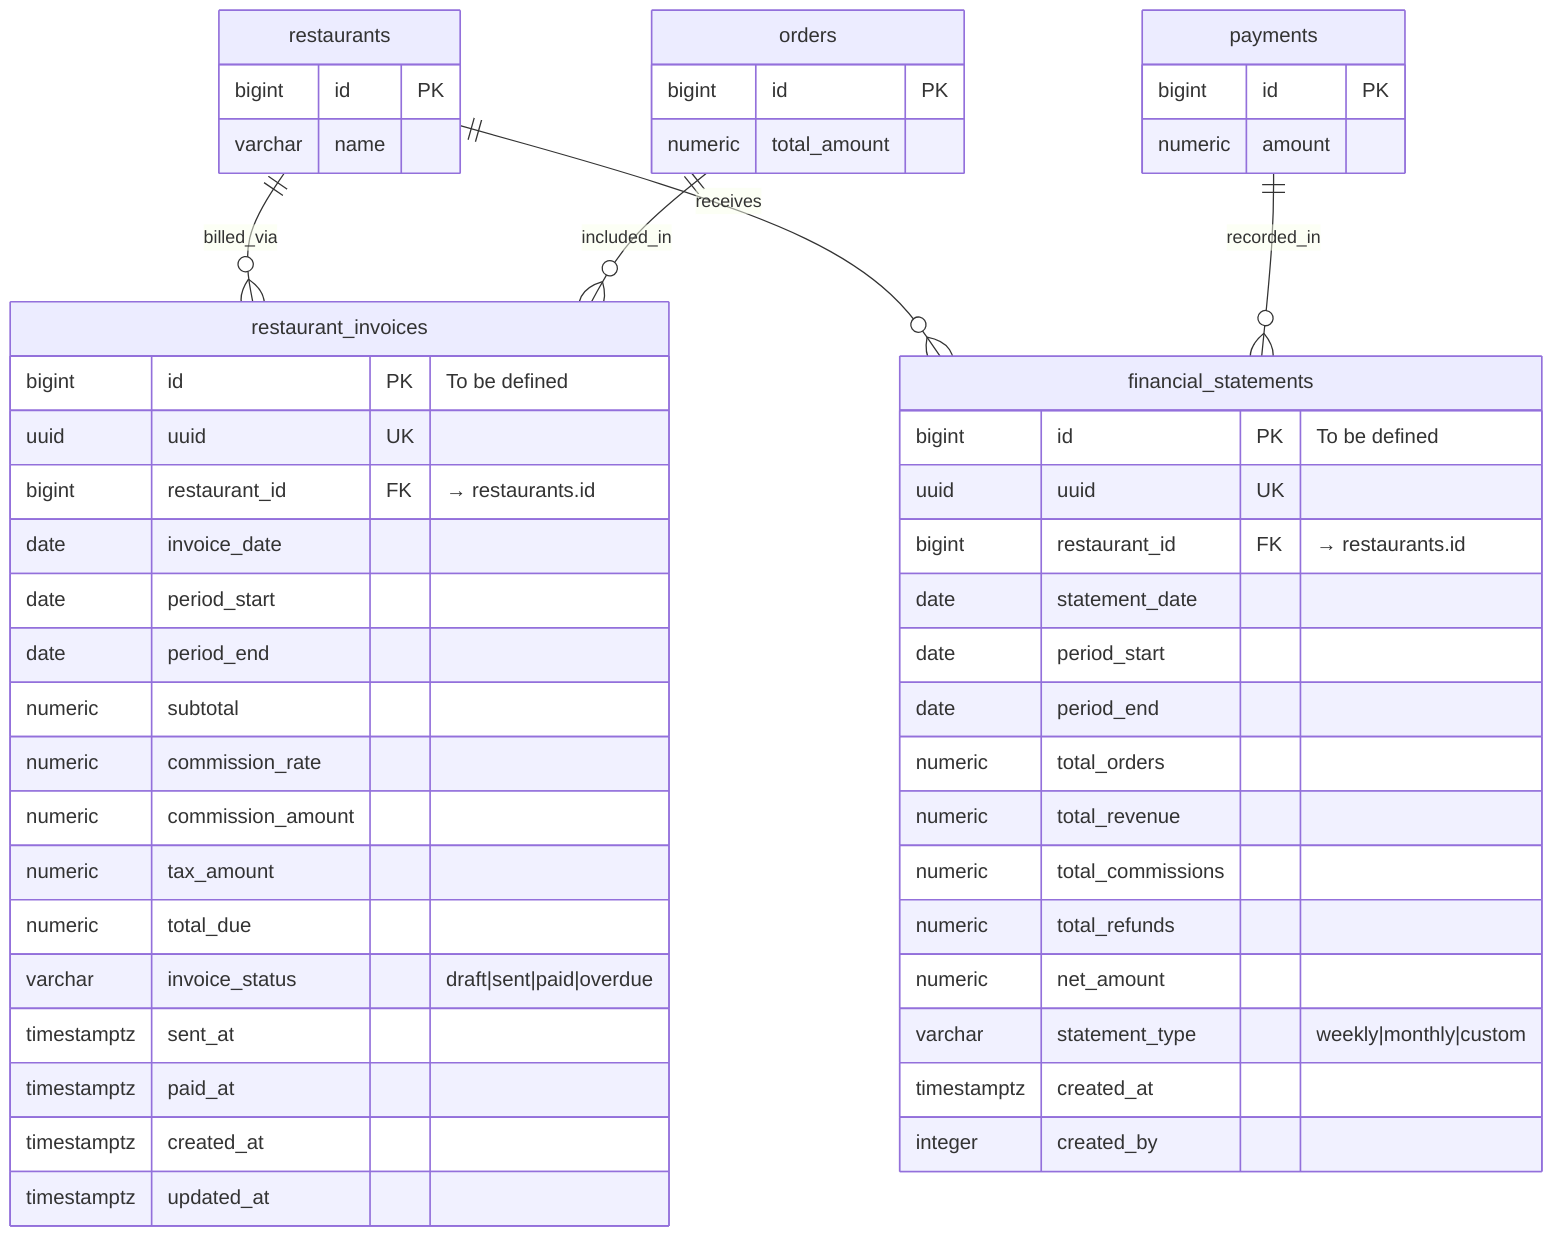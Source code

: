 erDiagram
    %% ============================================
    %% ACCOUNTING & REPORTING ENTITY
    %% Status: ⏳ NOT STARTED (BLOCKED by Orders & Payments)
    %% Purpose: Financial reports, invoices, statements
    %% Dependencies: Orders ✅, Payments (NOT STARTED)
    %% ============================================

    %% TODO: Update this diagram when dependencies complete

    restaurants ||--o{ restaurant_invoices : "billed_via"
    restaurants ||--o{ financial_statements : "receives"
    orders ||--o{ restaurant_invoices : "included_in"
    payments ||--o{ financial_statements : "recorded_in"

    restaurant_invoices {
        bigint id PK "To be defined"
        uuid uuid UK
        bigint restaurant_id FK "→ restaurants.id"
        date invoice_date
        date period_start
        date period_end
        numeric subtotal
        numeric commission_rate
        numeric commission_amount
        numeric tax_amount
        numeric total_due
        varchar invoice_status "draft|sent|paid|overdue"
        timestamptz sent_at
        timestamptz paid_at
        timestamptz created_at
        timestamptz updated_at
    }

    financial_statements {
        bigint id PK "To be defined"
        uuid uuid UK
        bigint restaurant_id FK "→ restaurants.id"
        date statement_date
        date period_start
        date period_end
        numeric total_orders
        numeric total_revenue
        numeric total_commissions
        numeric total_refunds
        numeric net_amount
        varchar statement_type "weekly|monthly|custom"
        timestamptz created_at
        integer created_by
    }

    %% Placeholder references
    restaurants {
        bigint id PK
        varchar name
    }

    orders {
        bigint id PK
        numeric total_amount
    }

    payments {
        bigint id PK
        numeric amount
    }